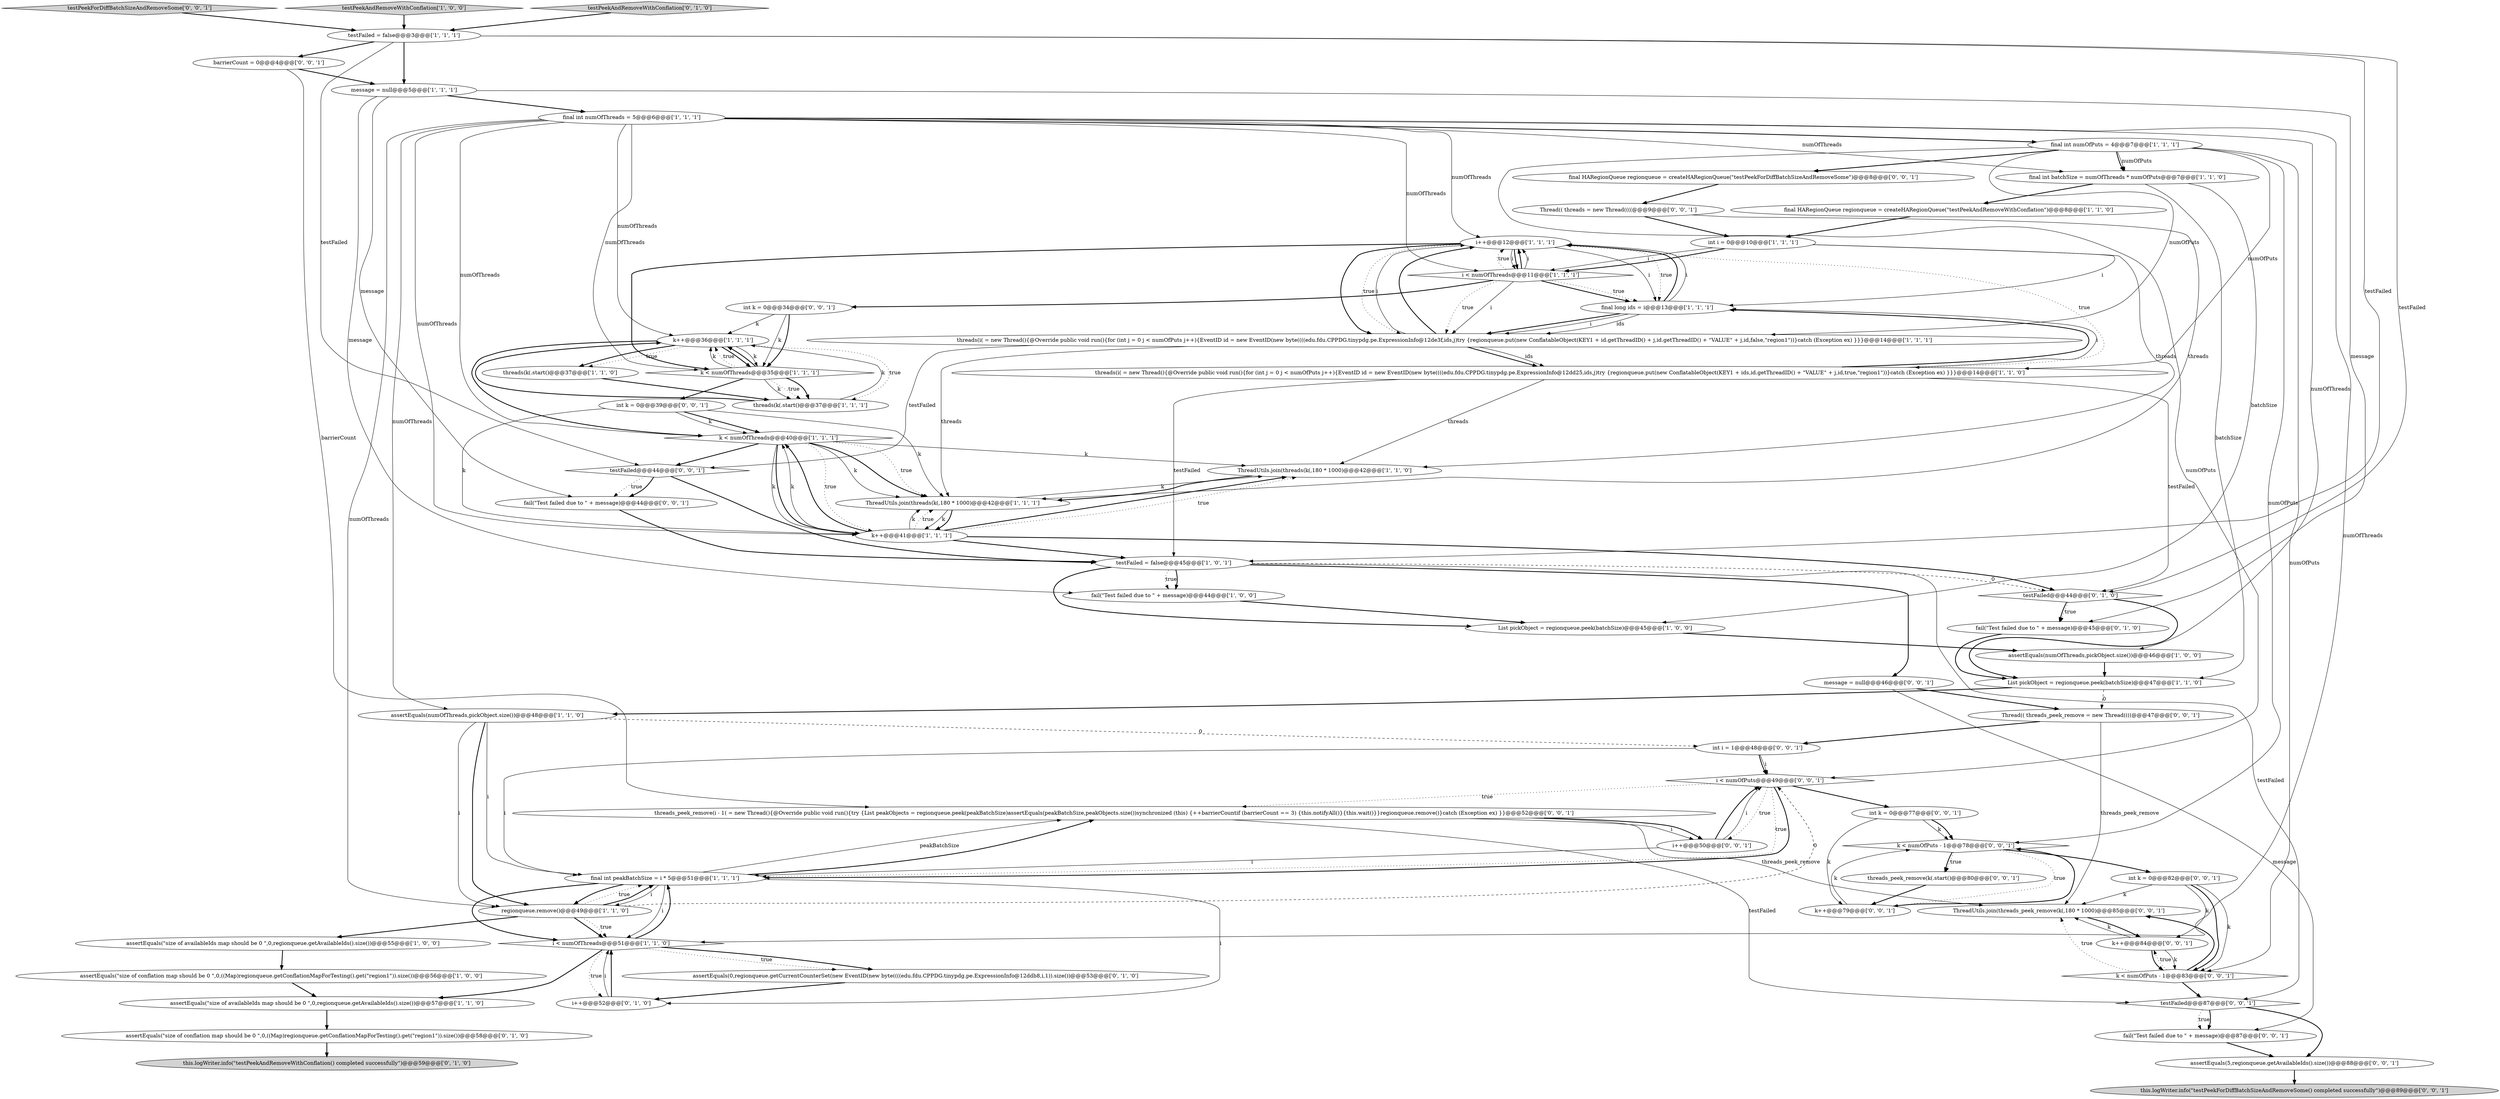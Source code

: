 digraph {
8 [style = filled, label = "List pickObject = regionqueue.peek(batchSize)@@@45@@@['1', '0', '0']", fillcolor = white, shape = ellipse image = "AAA0AAABBB1BBB"];
22 [style = filled, label = "threads(k(.start()@@@37@@@['1', '1', '1']", fillcolor = white, shape = ellipse image = "AAA0AAABBB1BBB"];
28 [style = filled, label = "final HARegionQueue regionqueue = createHARegionQueue(\"testPeekAndRemoveWithConflation\")@@@8@@@['1', '1', '0']", fillcolor = white, shape = ellipse image = "AAA0AAABBB1BBB"];
17 [style = filled, label = "assertEquals(\"size of availableIds map should be 0 \",0,regionqueue.getAvailableIds().size())@@@55@@@['1', '0', '0']", fillcolor = white, shape = ellipse image = "AAA0AAABBB1BBB"];
7 [style = filled, label = "fail(\"Test failed due to \" + message)@@@44@@@['1', '0', '0']", fillcolor = white, shape = ellipse image = "AAA0AAABBB1BBB"];
24 [style = filled, label = "assertEquals(\"size of availableIds map should be 0 \",0,regionqueue.getAvailableIds().size())@@@57@@@['1', '1', '0']", fillcolor = white, shape = ellipse image = "AAA0AAABBB1BBB"];
29 [style = filled, label = "i++@@@12@@@['1', '1', '1']", fillcolor = white, shape = ellipse image = "AAA0AAABBB1BBB"];
35 [style = filled, label = "fail(\"Test failed due to \" + message)@@@45@@@['0', '1', '0']", fillcolor = white, shape = ellipse image = "AAA1AAABBB2BBB"];
54 [style = filled, label = "int k = 0@@@82@@@['0', '0', '1']", fillcolor = white, shape = ellipse image = "AAA0AAABBB3BBB"];
65 [style = filled, label = "this.logWriter.info(\"testPeekForDiffBatchSizeAndRemoveSome() completed successfully\")@@@89@@@['0', '0', '1']", fillcolor = lightgray, shape = ellipse image = "AAA0AAABBB3BBB"];
10 [style = filled, label = "k < numOfThreads@@@40@@@['1', '1', '1']", fillcolor = white, shape = diamond image = "AAA0AAABBB1BBB"];
41 [style = filled, label = "fail(\"Test failed due to \" + message)@@@87@@@['0', '0', '1']", fillcolor = white, shape = ellipse image = "AAA0AAABBB3BBB"];
48 [style = filled, label = "final HARegionQueue regionqueue = createHARegionQueue(\"testPeekForDiffBatchSizeAndRemoveSome\")@@@8@@@['0', '0', '1']", fillcolor = white, shape = ellipse image = "AAA0AAABBB3BBB"];
27 [style = filled, label = "ThreadUtils.join(threads(k(,180 * 1000)@@@42@@@['1', '1', '0']", fillcolor = white, shape = ellipse image = "AAA0AAABBB1BBB"];
30 [style = filled, label = "threads(k(.start()@@@37@@@['1', '1', '0']", fillcolor = white, shape = ellipse image = "AAA0AAABBB1BBB"];
14 [style = filled, label = "i < numOfThreads@@@11@@@['1', '1', '1']", fillcolor = white, shape = diamond image = "AAA0AAABBB1BBB"];
58 [style = filled, label = "int i = 1@@@48@@@['0', '0', '1']", fillcolor = white, shape = ellipse image = "AAA0AAABBB3BBB"];
40 [style = filled, label = "k < numOfPuts - 1@@@83@@@['0', '0', '1']", fillcolor = white, shape = diamond image = "AAA0AAABBB3BBB"];
59 [style = filled, label = "testPeekForDiffBatchSizeAndRemoveSome['0', '0', '1']", fillcolor = lightgray, shape = diamond image = "AAA0AAABBB3BBB"];
15 [style = filled, label = "final long ids = i@@@13@@@['1', '1', '1']", fillcolor = white, shape = ellipse image = "AAA0AAABBB1BBB"];
3 [style = filled, label = "threads(i( = new Thread(){@Override public void run(){for (int j = 0 j < numOfPuts j++){EventID id = new EventID(new byte((((edu.fdu.CPPDG.tinypdg.pe.ExpressionInfo@12de3f,ids,j)try {regionqueue.put(new ConflatableObject(KEY1 + id.getThreadID() + j,id.getThreadID() + \"VALUE\" + j,id,false,\"region1\"))}catch (Exception ex) }}}@@@14@@@['1', '1', '1']", fillcolor = white, shape = ellipse image = "AAA0AAABBB1BBB"];
1 [style = filled, label = "threads(i( = new Thread(){@Override public void run(){for (int j = 0 j < numOfPuts j++){EventID id = new EventID(new byte((((edu.fdu.CPPDG.tinypdg.pe.ExpressionInfo@12dd25,ids,j)try {regionqueue.put(new ConflatableObject(KEY1 + ids,id.getThreadID() + \"VALUE\" + j,id,true,\"region1\"))}catch (Exception ex) }}}@@@14@@@['1', '1', '0']", fillcolor = white, shape = ellipse image = "AAA0AAABBB1BBB"];
12 [style = filled, label = "testPeekAndRemoveWithConflation['1', '0', '0']", fillcolor = lightgray, shape = diamond image = "AAA0AAABBB1BBB"];
33 [style = filled, label = "this.logWriter.info(\"testPeekAndRemoveWithConflation() completed successfully\")@@@59@@@['0', '1', '0']", fillcolor = lightgray, shape = ellipse image = "AAA0AAABBB2BBB"];
38 [style = filled, label = "assertEquals(0,regionqueue.getCurrentCounterSet(new EventID(new byte((((edu.fdu.CPPDG.tinypdg.pe.ExpressionInfo@12ddb8,i,1)).size())@@@53@@@['0', '1', '0']", fillcolor = white, shape = ellipse image = "AAA0AAABBB2BBB"];
43 [style = filled, label = "Thread(( threads_peek_remove = new Thread((((@@@47@@@['0', '0', '1']", fillcolor = white, shape = ellipse image = "AAA0AAABBB3BBB"];
56 [style = filled, label = "i < numOfPuts@@@49@@@['0', '0', '1']", fillcolor = white, shape = diamond image = "AAA0AAABBB3BBB"];
16 [style = filled, label = "final int batchSize = numOfThreads * numOfPuts@@@7@@@['1', '1', '0']", fillcolor = white, shape = ellipse image = "AAA0AAABBB1BBB"];
4 [style = filled, label = "message = null@@@5@@@['1', '1', '1']", fillcolor = white, shape = ellipse image = "AAA0AAABBB1BBB"];
34 [style = filled, label = "assertEquals(\"size of conflation map should be 0 \",0,((Map)regionqueue.getConflationMapForTesting().get(\"region1\")).size())@@@58@@@['0', '1', '0']", fillcolor = white, shape = ellipse image = "AAA0AAABBB2BBB"];
50 [style = filled, label = "int k = 0@@@34@@@['0', '0', '1']", fillcolor = white, shape = ellipse image = "AAA0AAABBB3BBB"];
46 [style = filled, label = "threads_peek_remove(k(.start()@@@80@@@['0', '0', '1']", fillcolor = white, shape = ellipse image = "AAA0AAABBB3BBB"];
11 [style = filled, label = "testFailed = false@@@45@@@['1', '0', '1']", fillcolor = white, shape = ellipse image = "AAA0AAABBB1BBB"];
5 [style = filled, label = "assertEquals(\"size of conflation map should be 0 \",0,((Map)regionqueue.getConflationMapForTesting().get(\"region1\")).size())@@@56@@@['1', '0', '0']", fillcolor = white, shape = ellipse image = "AAA0AAABBB1BBB"];
19 [style = filled, label = "final int numOfPuts = 4@@@7@@@['1', '1', '1']", fillcolor = white, shape = ellipse image = "AAA0AAABBB1BBB"];
25 [style = filled, label = "assertEquals(numOfThreads,pickObject.size())@@@46@@@['1', '0', '0']", fillcolor = white, shape = ellipse image = "AAA0AAABBB1BBB"];
26 [style = filled, label = "ThreadUtils.join(threads(k(,180 * 1000)@@@42@@@['1', '1', '1']", fillcolor = white, shape = ellipse image = "AAA0AAABBB1BBB"];
37 [style = filled, label = "testFailed@@@44@@@['0', '1', '0']", fillcolor = white, shape = diamond image = "AAA1AAABBB2BBB"];
57 [style = filled, label = "threads_peek_remove(i - 1( = new Thread(){@Override public void run(){try {List peakObjects = regionqueue.peek(peakBatchSize)assertEquals(peakBatchSize,peakObjects.size())synchronized (this) {++barrierCountif (barrierCount == 3) {this.notifyAll()}{this.wait()}}regionqueue.remove()}catch (Exception ex) }}@@@52@@@['0', '0', '1']", fillcolor = white, shape = ellipse image = "AAA0AAABBB3BBB"];
63 [style = filled, label = "testFailed@@@87@@@['0', '0', '1']", fillcolor = white, shape = diamond image = "AAA0AAABBB3BBB"];
62 [style = filled, label = "ThreadUtils.join(threads_peek_remove(k(,180 * 1000)@@@85@@@['0', '0', '1']", fillcolor = white, shape = ellipse image = "AAA0AAABBB3BBB"];
49 [style = filled, label = "i++@@@50@@@['0', '0', '1']", fillcolor = white, shape = ellipse image = "AAA0AAABBB3BBB"];
2 [style = filled, label = "final int numOfThreads = 5@@@6@@@['1', '1', '1']", fillcolor = white, shape = ellipse image = "AAA0AAABBB1BBB"];
13 [style = filled, label = "i < numOfThreads@@@51@@@['1', '1', '0']", fillcolor = white, shape = diamond image = "AAA0AAABBB1BBB"];
44 [style = filled, label = "fail(\"Test failed due to \" + message)@@@44@@@['0', '0', '1']", fillcolor = white, shape = ellipse image = "AAA0AAABBB3BBB"];
18 [style = filled, label = "assertEquals(numOfThreads,pickObject.size())@@@48@@@['1', '1', '0']", fillcolor = white, shape = ellipse image = "AAA0AAABBB1BBB"];
51 [style = filled, label = "int k = 0@@@39@@@['0', '0', '1']", fillcolor = white, shape = ellipse image = "AAA0AAABBB3BBB"];
45 [style = filled, label = "assertEquals(5,regionqueue.getAvailableIds().size())@@@88@@@['0', '0', '1']", fillcolor = white, shape = ellipse image = "AAA0AAABBB3BBB"];
52 [style = filled, label = "k++@@@84@@@['0', '0', '1']", fillcolor = white, shape = ellipse image = "AAA0AAABBB3BBB"];
64 [style = filled, label = "barrierCount = 0@@@4@@@['0', '0', '1']", fillcolor = white, shape = ellipse image = "AAA0AAABBB3BBB"];
23 [style = filled, label = "final int peakBatchSize = i * 5@@@51@@@['1', '1', '1']", fillcolor = white, shape = ellipse image = "AAA0AAABBB1BBB"];
39 [style = filled, label = "testPeekAndRemoveWithConflation['0', '1', '0']", fillcolor = lightgray, shape = diamond image = "AAA0AAABBB2BBB"];
53 [style = filled, label = "message = null@@@46@@@['0', '0', '1']", fillcolor = white, shape = ellipse image = "AAA0AAABBB3BBB"];
36 [style = filled, label = "i++@@@52@@@['0', '1', '0']", fillcolor = white, shape = ellipse image = "AAA0AAABBB2BBB"];
9 [style = filled, label = "k++@@@36@@@['1', '1', '1']", fillcolor = white, shape = ellipse image = "AAA0AAABBB1BBB"];
20 [style = filled, label = "List pickObject = regionqueue.peek(batchSize)@@@47@@@['1', '1', '0']", fillcolor = white, shape = ellipse image = "AAA0AAABBB1BBB"];
47 [style = filled, label = "int k = 0@@@77@@@['0', '0', '1']", fillcolor = white, shape = ellipse image = "AAA0AAABBB3BBB"];
55 [style = filled, label = "testFailed@@@44@@@['0', '0', '1']", fillcolor = white, shape = diamond image = "AAA0AAABBB3BBB"];
42 [style = filled, label = "Thread(( threads = new Thread((((@@@9@@@['0', '0', '1']", fillcolor = white, shape = ellipse image = "AAA0AAABBB3BBB"];
21 [style = filled, label = "regionqueue.remove()@@@49@@@['1', '1', '0']", fillcolor = white, shape = ellipse image = "AAA0AAABBB1BBB"];
32 [style = filled, label = "k < numOfThreads@@@35@@@['1', '1', '1']", fillcolor = white, shape = diamond image = "AAA0AAABBB1BBB"];
61 [style = filled, label = "k < numOfPuts - 1@@@78@@@['0', '0', '1']", fillcolor = white, shape = diamond image = "AAA0AAABBB3BBB"];
60 [style = filled, label = "k++@@@79@@@['0', '0', '1']", fillcolor = white, shape = ellipse image = "AAA0AAABBB3BBB"];
0 [style = filled, label = "int i = 0@@@10@@@['1', '1', '1']", fillcolor = white, shape = ellipse image = "AAA0AAABBB1BBB"];
31 [style = filled, label = "testFailed = false@@@3@@@['1', '1', '1']", fillcolor = white, shape = ellipse image = "AAA0AAABBB1BBB"];
6 [style = filled, label = "k++@@@41@@@['1', '1', '1']", fillcolor = white, shape = ellipse image = "AAA0AAABBB1BBB"];
60->61 [style = bold, label=""];
32->9 [style = bold, label=""];
31->64 [style = bold, label=""];
3->29 [style = solid, label="i"];
50->9 [style = solid, label="k"];
38->36 [style = bold, label=""];
23->21 [style = solid, label="i"];
23->36 [style = solid, label="i"];
64->4 [style = bold, label=""];
54->62 [style = solid, label="k"];
37->35 [style = bold, label=""];
3->55 [style = solid, label="testFailed"];
4->7 [style = solid, label="message"];
32->9 [style = solid, label="k"];
9->30 [style = dotted, label="true"];
40->62 [style = bold, label=""];
6->37 [style = bold, label=""];
13->24 [style = bold, label=""];
9->30 [style = bold, label=""];
40->62 [style = dotted, label="true"];
11->63 [style = solid, label="testFailed"];
2->21 [style = solid, label="numOfThreads"];
3->1 [style = bold, label=""];
4->2 [style = bold, label=""];
13->38 [style = bold, label=""];
53->43 [style = bold, label=""];
18->23 [style = solid, label="i"];
43->58 [style = bold, label=""];
14->29 [style = bold, label=""];
10->55 [style = bold, label=""];
3->1 [style = solid, label="ids"];
29->15 [style = solid, label="i"];
6->26 [style = solid, label="k"];
19->61 [style = solid, label="numOfPuts"];
47->61 [style = solid, label="k"];
29->32 [style = bold, label=""];
4->44 [style = solid, label="message"];
13->38 [style = dotted, label="true"];
10->26 [style = dotted, label="true"];
18->21 [style = solid, label="i"];
8->25 [style = bold, label=""];
0->14 [style = solid, label="i"];
2->16 [style = solid, label="numOfThreads"];
32->51 [style = bold, label=""];
16->20 [style = solid, label="batchSize"];
18->21 [style = bold, label=""];
16->28 [style = bold, label=""];
32->22 [style = dotted, label="true"];
10->6 [style = dotted, label="true"];
45->65 [style = bold, label=""];
16->8 [style = solid, label="batchSize"];
50->32 [style = solid, label="k"];
11->53 [style = bold, label=""];
6->10 [style = solid, label="k"];
21->56 [style = dashed, label="0"];
53->41 [style = solid, label="message"];
28->0 [style = bold, label=""];
14->3 [style = solid, label="i"];
49->56 [style = solid, label="i"];
56->57 [style = dotted, label="true"];
36->13 [style = solid, label="i"];
39->31 [style = bold, label=""];
50->32 [style = bold, label=""];
41->45 [style = bold, label=""];
37->20 [style = bold, label=""];
26->6 [style = solid, label="k"];
20->18 [style = bold, label=""];
26->27 [style = solid, label="k"];
6->11 [style = bold, label=""];
58->56 [style = solid, label="i"];
29->14 [style = solid, label="i"];
58->56 [style = bold, label=""];
57->62 [style = solid, label="threads_peek_remove"];
22->9 [style = bold, label=""];
10->27 [style = solid, label="k"];
12->31 [style = bold, label=""];
6->27 [style = bold, label=""];
23->21 [style = bold, label=""];
42->26 [style = solid, label="threads"];
5->24 [style = bold, label=""];
57->49 [style = bold, label=""];
52->62 [style = solid, label="k"];
27->26 [style = bold, label=""];
64->57 [style = solid, label="barrierCount"];
22->9 [style = solid, label="k"];
10->26 [style = solid, label="k"];
1->15 [style = bold, label=""];
15->3 [style = bold, label=""];
1->11 [style = solid, label="testFailed"];
44->11 [style = bold, label=""];
43->62 [style = solid, label="threads_peek_remove"];
13->36 [style = dotted, label="true"];
9->32 [style = bold, label=""];
29->14 [style = bold, label=""];
23->13 [style = solid, label="i"];
19->48 [style = bold, label=""];
0->14 [style = bold, label=""];
37->35 [style = dotted, label="true"];
10->26 [style = bold, label=""];
29->1 [style = dotted, label="true"];
35->20 [style = bold, label=""];
21->13 [style = bold, label=""];
9->10 [style = bold, label=""];
51->10 [style = bold, label=""];
3->29 [style = bold, label=""];
15->29 [style = bold, label=""];
18->58 [style = dashed, label="0"];
61->60 [style = dotted, label="true"];
29->3 [style = bold, label=""];
7->8 [style = bold, label=""];
54->40 [style = bold, label=""];
47->60 [style = solid, label="k"];
10->6 [style = bold, label=""];
48->42 [style = bold, label=""];
57->63 [style = solid, label="testFailed"];
14->3 [style = dotted, label="true"];
13->23 [style = bold, label=""];
15->29 [style = solid, label="i"];
0->27 [style = solid, label="threads"];
6->26 [style = dotted, label="true"];
34->33 [style = bold, label=""];
21->23 [style = dotted, label="true"];
11->7 [style = dotted, label="true"];
32->9 [style = dotted, label="true"];
19->40 [style = solid, label="numOfPuts"];
63->41 [style = dotted, label="true"];
56->23 [style = dotted, label="true"];
51->26 [style = solid, label="k"];
49->23 [style = solid, label="i"];
10->6 [style = solid, label="k"];
55->11 [style = bold, label=""];
1->27 [style = solid, label="threads"];
19->56 [style = solid, label="numOfPuts"];
31->4 [style = bold, label=""];
19->16 [style = bold, label=""];
54->52 [style = solid, label="k"];
2->19 [style = bold, label=""];
23->13 [style = bold, label=""];
1->15 [style = solid, label="i"];
9->32 [style = solid, label="k"];
11->37 [style = dashed, label="0"];
11->8 [style = bold, label=""];
15->3 [style = solid, label="i"];
63->45 [style = bold, label=""];
54->40 [style = solid, label="k"];
1->37 [style = solid, label="testFailed"];
56->47 [style = bold, label=""];
32->22 [style = bold, label=""];
31->55 [style = solid, label="testFailed"];
19->1 [style = solid, label="numOfPuts"];
51->6 [style = solid, label="k"];
6->27 [style = dotted, label="true"];
62->52 [style = bold, label=""];
2->9 [style = solid, label="numOfThreads"];
2->29 [style = solid, label="numOfThreads"];
14->15 [style = bold, label=""];
14->50 [style = bold, label=""];
2->6 [style = solid, label="numOfThreads"];
47->61 [style = bold, label=""];
0->15 [style = solid, label="i"];
2->25 [style = solid, label="numOfThreads"];
9->22 [style = dotted, label="true"];
26->6 [style = bold, label=""];
2->18 [style = solid, label="numOfThreads"];
23->57 [style = solid, label="peakBatchSize"];
42->0 [style = bold, label=""];
15->3 [style = solid, label="ids"];
55->44 [style = dotted, label="true"];
40->52 [style = dotted, label="true"];
29->15 [style = dotted, label="true"];
24->34 [style = bold, label=""];
55->44 [style = bold, label=""];
19->16 [style = solid, label="numOfPuts"];
56->49 [style = dotted, label="true"];
2->32 [style = solid, label="numOfThreads"];
31->11 [style = solid, label="testFailed"];
25->20 [style = bold, label=""];
2->10 [style = solid, label="numOfThreads"];
61->46 [style = dotted, label="true"];
21->17 [style = bold, label=""];
51->10 [style = solid, label="k"];
30->22 [style = bold, label=""];
4->35 [style = solid, label="message"];
31->37 [style = solid, label="testFailed"];
52->40 [style = bold, label=""];
11->7 [style = bold, label=""];
6->10 [style = bold, label=""];
32->22 [style = solid, label="k"];
14->15 [style = dotted, label="true"];
58->23 [style = solid, label="i"];
46->60 [style = bold, label=""];
36->13 [style = bold, label=""];
61->46 [style = bold, label=""];
23->57 [style = bold, label=""];
19->3 [style = solid, label="numOfPuts"];
59->31 [style = bold, label=""];
14->29 [style = solid, label="i"];
61->54 [style = bold, label=""];
49->56 [style = bold, label=""];
52->40 [style = solid, label="k"];
3->26 [style = solid, label="threads"];
14->29 [style = dotted, label="true"];
40->63 [style = bold, label=""];
56->23 [style = bold, label=""];
60->61 [style = solid, label="k"];
21->23 [style = bold, label=""];
2->14 [style = solid, label="numOfThreads"];
2->13 [style = solid, label="numOfThreads"];
20->43 [style = dashed, label="0"];
17->5 [style = bold, label=""];
63->41 [style = bold, label=""];
29->3 [style = dotted, label="true"];
21->13 [style = dotted, label="true"];
57->49 [style = solid, label="i"];
}
